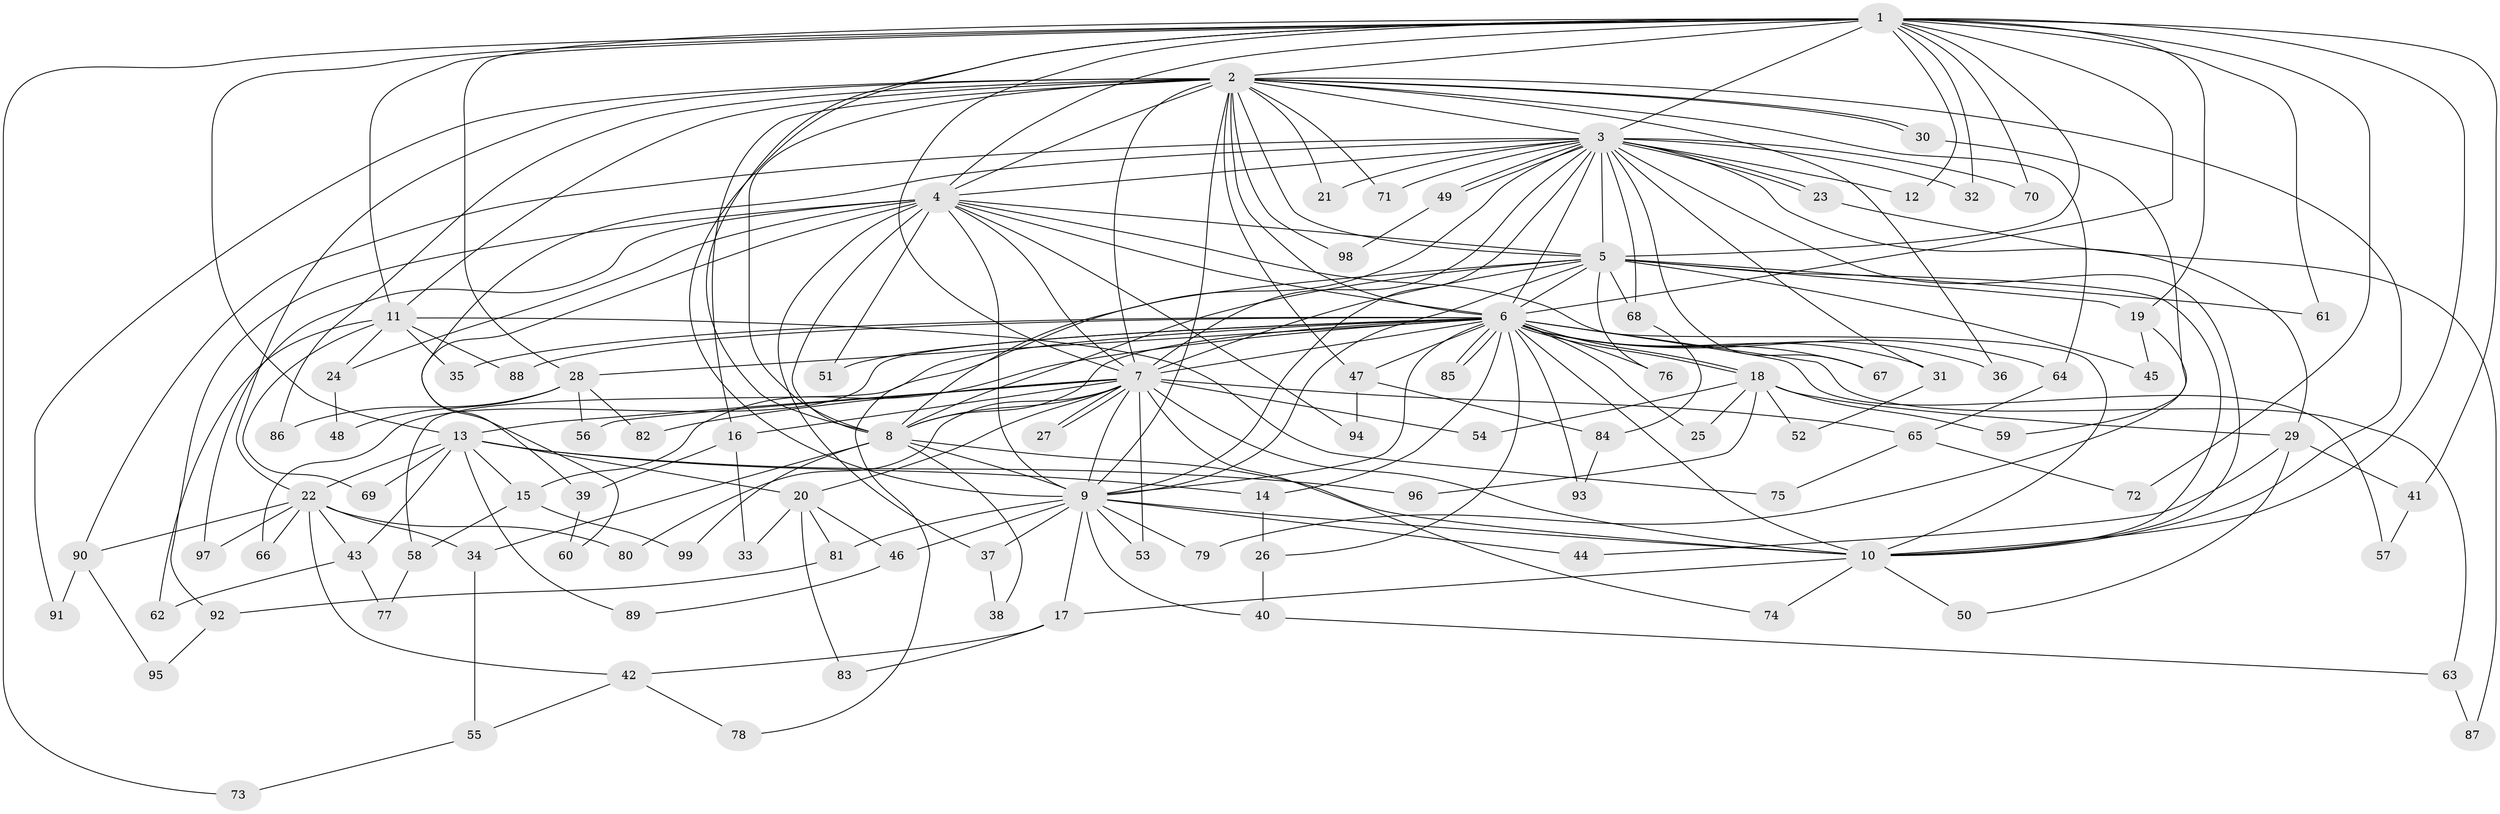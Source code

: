 // coarse degree distribution, {16: 0.02666666666666667, 20: 0.013333333333333334, 24: 0.013333333333333334, 15: 0.013333333333333334, 13: 0.013333333333333334, 30: 0.013333333333333334, 25: 0.013333333333333334, 11: 0.013333333333333334, 8: 0.04, 2: 0.4533333333333333, 3: 0.2, 4: 0.13333333333333333, 5: 0.04, 6: 0.013333333333333334}
// Generated by graph-tools (version 1.1) at 2025/51/02/27/25 19:51:50]
// undirected, 99 vertices, 223 edges
graph export_dot {
graph [start="1"]
  node [color=gray90,style=filled];
  1;
  2;
  3;
  4;
  5;
  6;
  7;
  8;
  9;
  10;
  11;
  12;
  13;
  14;
  15;
  16;
  17;
  18;
  19;
  20;
  21;
  22;
  23;
  24;
  25;
  26;
  27;
  28;
  29;
  30;
  31;
  32;
  33;
  34;
  35;
  36;
  37;
  38;
  39;
  40;
  41;
  42;
  43;
  44;
  45;
  46;
  47;
  48;
  49;
  50;
  51;
  52;
  53;
  54;
  55;
  56;
  57;
  58;
  59;
  60;
  61;
  62;
  63;
  64;
  65;
  66;
  67;
  68;
  69;
  70;
  71;
  72;
  73;
  74;
  75;
  76;
  77;
  78;
  79;
  80;
  81;
  82;
  83;
  84;
  85;
  86;
  87;
  88;
  89;
  90;
  91;
  92;
  93;
  94;
  95;
  96;
  97;
  98;
  99;
  1 -- 2;
  1 -- 3;
  1 -- 4;
  1 -- 5;
  1 -- 6;
  1 -- 7;
  1 -- 8;
  1 -- 9;
  1 -- 10;
  1 -- 11;
  1 -- 12;
  1 -- 13;
  1 -- 19;
  1 -- 28;
  1 -- 32;
  1 -- 41;
  1 -- 61;
  1 -- 70;
  1 -- 72;
  1 -- 73;
  2 -- 3;
  2 -- 4;
  2 -- 5;
  2 -- 6;
  2 -- 7;
  2 -- 8;
  2 -- 9;
  2 -- 10;
  2 -- 11;
  2 -- 16;
  2 -- 21;
  2 -- 22;
  2 -- 30;
  2 -- 30;
  2 -- 36;
  2 -- 47;
  2 -- 64;
  2 -- 71;
  2 -- 86;
  2 -- 91;
  2 -- 98;
  3 -- 4;
  3 -- 5;
  3 -- 6;
  3 -- 7;
  3 -- 8;
  3 -- 9;
  3 -- 10;
  3 -- 12;
  3 -- 21;
  3 -- 23;
  3 -- 23;
  3 -- 29;
  3 -- 31;
  3 -- 32;
  3 -- 49;
  3 -- 49;
  3 -- 60;
  3 -- 67;
  3 -- 68;
  3 -- 70;
  3 -- 71;
  3 -- 90;
  4 -- 5;
  4 -- 6;
  4 -- 7;
  4 -- 8;
  4 -- 9;
  4 -- 10;
  4 -- 24;
  4 -- 37;
  4 -- 39;
  4 -- 51;
  4 -- 92;
  4 -- 94;
  4 -- 97;
  5 -- 6;
  5 -- 7;
  5 -- 8;
  5 -- 9;
  5 -- 10;
  5 -- 19;
  5 -- 45;
  5 -- 61;
  5 -- 68;
  5 -- 76;
  5 -- 78;
  6 -- 7;
  6 -- 8;
  6 -- 9;
  6 -- 10;
  6 -- 14;
  6 -- 15;
  6 -- 18;
  6 -- 18;
  6 -- 25;
  6 -- 26;
  6 -- 28;
  6 -- 31;
  6 -- 35;
  6 -- 36;
  6 -- 47;
  6 -- 51;
  6 -- 57;
  6 -- 58;
  6 -- 63;
  6 -- 64;
  6 -- 66;
  6 -- 67;
  6 -- 76;
  6 -- 85;
  6 -- 85;
  6 -- 88;
  6 -- 93;
  7 -- 8;
  7 -- 9;
  7 -- 10;
  7 -- 13;
  7 -- 16;
  7 -- 20;
  7 -- 27;
  7 -- 27;
  7 -- 53;
  7 -- 54;
  7 -- 56;
  7 -- 65;
  7 -- 74;
  7 -- 80;
  7 -- 82;
  8 -- 9;
  8 -- 10;
  8 -- 34;
  8 -- 38;
  8 -- 99;
  9 -- 10;
  9 -- 17;
  9 -- 37;
  9 -- 40;
  9 -- 44;
  9 -- 46;
  9 -- 53;
  9 -- 79;
  9 -- 81;
  10 -- 17;
  10 -- 50;
  10 -- 74;
  11 -- 24;
  11 -- 35;
  11 -- 62;
  11 -- 69;
  11 -- 75;
  11 -- 88;
  13 -- 14;
  13 -- 15;
  13 -- 20;
  13 -- 22;
  13 -- 43;
  13 -- 69;
  13 -- 89;
  13 -- 96;
  14 -- 26;
  15 -- 58;
  15 -- 99;
  16 -- 33;
  16 -- 39;
  17 -- 42;
  17 -- 83;
  18 -- 25;
  18 -- 29;
  18 -- 52;
  18 -- 54;
  18 -- 59;
  18 -- 96;
  19 -- 45;
  19 -- 79;
  20 -- 33;
  20 -- 46;
  20 -- 81;
  20 -- 83;
  22 -- 34;
  22 -- 42;
  22 -- 43;
  22 -- 66;
  22 -- 80;
  22 -- 90;
  22 -- 97;
  23 -- 87;
  24 -- 48;
  26 -- 40;
  28 -- 48;
  28 -- 56;
  28 -- 82;
  28 -- 86;
  29 -- 41;
  29 -- 44;
  29 -- 50;
  30 -- 59;
  31 -- 52;
  34 -- 55;
  37 -- 38;
  39 -- 60;
  40 -- 63;
  41 -- 57;
  42 -- 55;
  42 -- 78;
  43 -- 62;
  43 -- 77;
  46 -- 89;
  47 -- 84;
  47 -- 94;
  49 -- 98;
  55 -- 73;
  58 -- 77;
  63 -- 87;
  64 -- 65;
  65 -- 72;
  65 -- 75;
  68 -- 84;
  81 -- 92;
  84 -- 93;
  90 -- 91;
  90 -- 95;
  92 -- 95;
}
